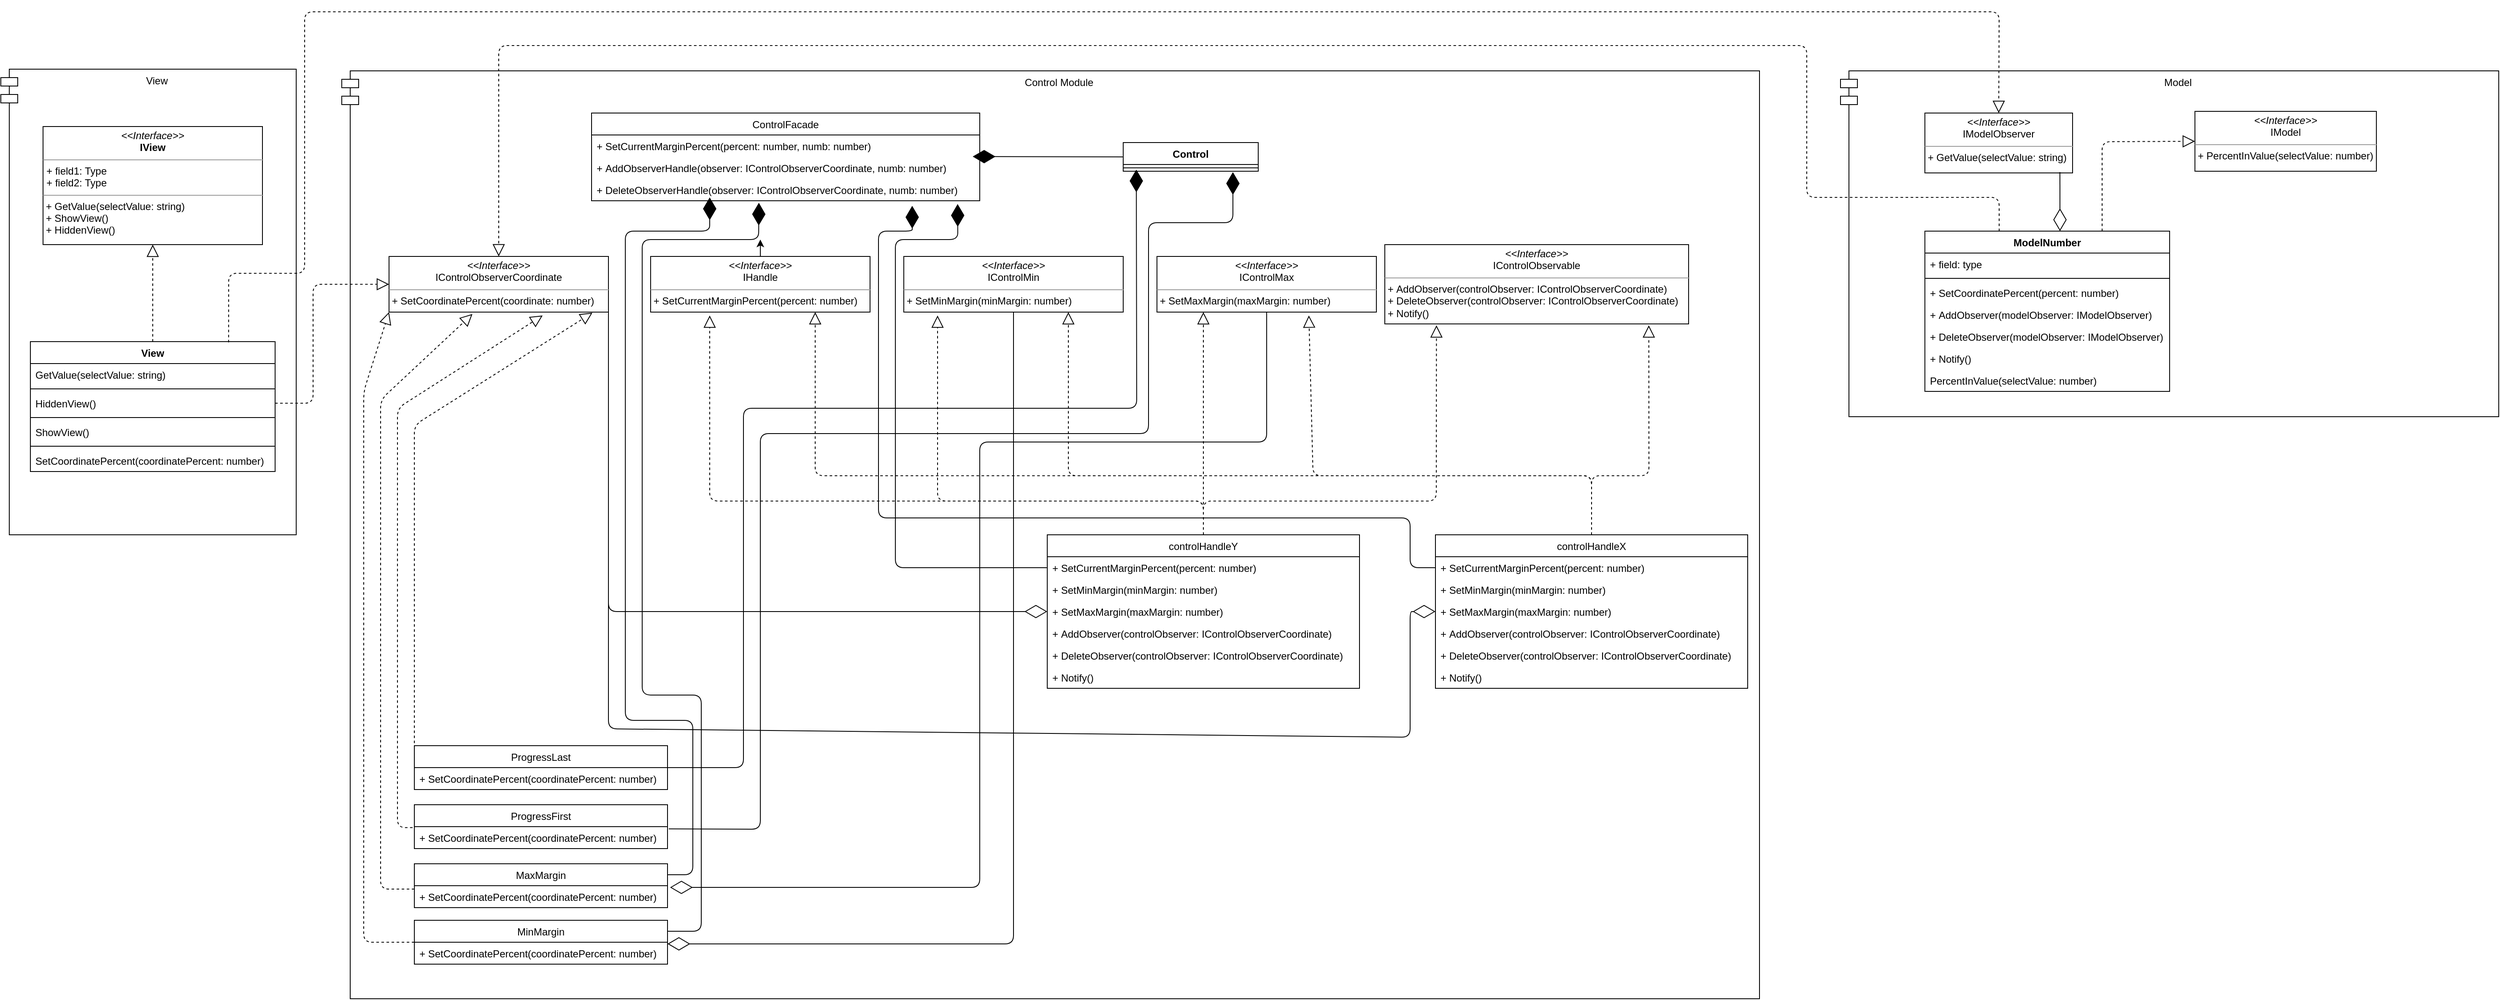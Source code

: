 <mxfile version="13.0.8" type="device"><diagram id="lhhouZWiqOTLHS_BIapj" name="Страница 1"><mxGraphModel dx="3864" dy="2092" grid="1" gridSize="10" guides="1" tooltips="1" connect="1" arrows="1" fold="1" page="1" pageScale="1" pageWidth="827" pageHeight="1169" math="0" shadow="0"><root><mxCell id="0"/><mxCell id="1" parent="0"/><mxCell id="TldYXZxug6qXnggKDje7-164" value="View" style="shape=module;align=left;spacingLeft=20;align=center;verticalAlign=top;" vertex="1" parent="1"><mxGeometry x="10" y="108" width="350" height="552" as="geometry"/></mxCell><mxCell id="TldYXZxug6qXnggKDje7-29" value="&lt;p style=&quot;margin: 0px ; margin-top: 4px ; text-align: center&quot;&gt;&lt;i&gt;&amp;lt;&amp;lt;Interface&amp;gt;&amp;gt;&lt;/i&gt;&lt;br&gt;&lt;b&gt;IView&lt;/b&gt;&lt;/p&gt;&lt;hr size=&quot;1&quot;&gt;&lt;p style=&quot;margin: 0px ; margin-left: 4px&quot;&gt;+ field1: Type&lt;br&gt;+ field2: Type&lt;/p&gt;&lt;hr size=&quot;1&quot;&gt;&lt;p style=&quot;margin: 0px ; margin-left: 4px&quot;&gt;&lt;/p&gt;&amp;nbsp;+ GetValue(selectValue:&amp;nbsp;string)&lt;br&gt;&amp;nbsp;+ ShowView()&lt;br&gt;&amp;nbsp;+ HiddenView()" style="verticalAlign=top;align=left;overflow=fill;fontSize=12;fontFamily=Helvetica;html=1;" vertex="1" parent="1"><mxGeometry x="60" y="176" width="260" height="140" as="geometry"/></mxCell><mxCell id="TldYXZxug6qXnggKDje7-43" value="" style="endArrow=block;dashed=1;endFill=0;endSize=12;html=1;exitX=0.5;exitY=0;exitDx=0;exitDy=0;entryX=0.5;entryY=1;entryDx=0;entryDy=0;" edge="1" parent="1" source="TldYXZxug6qXnggKDje7-3" target="TldYXZxug6qXnggKDje7-29"><mxGeometry width="160" relative="1" as="geometry"><mxPoint x="220" y="220" as="sourcePoint"/><mxPoint x="380" y="220" as="targetPoint"/></mxGeometry></mxCell><mxCell id="TldYXZxug6qXnggKDje7-52" value="Control Module" style="shape=module;align=left;spacingLeft=20;align=center;verticalAlign=top;" vertex="1" parent="1"><mxGeometry x="414" y="110" width="1680" height="1100" as="geometry"/></mxCell><mxCell id="TldYXZxug6qXnggKDje7-62" value="ControlFacade" style="swimlane;fontStyle=0;childLayout=stackLayout;horizontal=1;startSize=26;fillColor=none;horizontalStack=0;resizeParent=1;resizeParentMax=0;resizeLast=0;collapsible=1;marginBottom=0;" vertex="1" parent="1"><mxGeometry x="710" y="160" width="460" height="104" as="geometry"/></mxCell><mxCell id="TldYXZxug6qXnggKDje7-63" value="+ SetCurrentMarginPercent(percent: number, numb: number) " style="text;strokeColor=none;fillColor=none;align=left;verticalAlign=top;spacingLeft=4;spacingRight=4;overflow=hidden;rotatable=0;points=[[0,0.5],[1,0.5]];portConstraint=eastwest;" vertex="1" parent="TldYXZxug6qXnggKDje7-62"><mxGeometry y="26" width="460" height="26" as="geometry"/></mxCell><mxCell id="TldYXZxug6qXnggKDje7-64" value="+ AddObserverHandle(observer: IControlObserverCoordinate, numb: number)" style="text;strokeColor=none;fillColor=none;align=left;verticalAlign=top;spacingLeft=4;spacingRight=4;overflow=hidden;rotatable=0;points=[[0,0.5],[1,0.5]];portConstraint=eastwest;" vertex="1" parent="TldYXZxug6qXnggKDje7-62"><mxGeometry y="52" width="460" height="26" as="geometry"/></mxCell><mxCell id="TldYXZxug6qXnggKDje7-65" value="+ DeleteObserverHandle(observer: IControlObserverCoordinate, numb: number)" style="text;strokeColor=none;fillColor=none;align=left;verticalAlign=top;spacingLeft=4;spacingRight=4;overflow=hidden;rotatable=0;points=[[0,0.5],[1,0.5]];portConstraint=eastwest;" vertex="1" parent="TldYXZxug6qXnggKDje7-62"><mxGeometry y="78" width="460" height="26" as="geometry"/></mxCell><mxCell id="TldYXZxug6qXnggKDje7-99" value="&lt;p style=&quot;margin: 0px ; margin-top: 4px ; text-align: center&quot;&gt;&lt;i&gt;&amp;lt;&amp;lt;Interface&amp;gt;&amp;gt;&lt;/i&gt;&lt;br&gt;&lt;span style=&quot;text-align: left&quot;&gt;IControlObservable&lt;/span&gt;&lt;br&gt;&lt;/p&gt;&lt;hr size=&quot;1&quot;&gt;&lt;p style=&quot;margin: 0px ; margin-left: 4px&quot;&gt;&lt;/p&gt;&amp;nbsp;+&amp;nbsp;AddObserver(controlObserver:&amp;nbsp;IControlObserverCoordinate)&lt;br&gt;&amp;nbsp;+ DeleteObserver(controlObserver:&amp;nbsp;IControlObserverCoordinate)&lt;br&gt;&amp;nbsp;+&amp;nbsp;Notify()" style="verticalAlign=top;align=left;overflow=fill;fontSize=12;fontFamily=Helvetica;html=1;" vertex="1" parent="1"><mxGeometry x="1650" y="316" width="360" height="94" as="geometry"/></mxCell><mxCell id="TldYXZxug6qXnggKDje7-101" value="&lt;p style=&quot;margin: 0px ; margin-top: 4px ; text-align: center&quot;&gt;&lt;i&gt;&amp;lt;&amp;lt;Interface&amp;gt;&amp;gt;&lt;/i&gt;&lt;br&gt;&lt;span style=&quot;text-align: left&quot;&gt;IControlObserverCoordinate&lt;/span&gt;&lt;br&gt;&lt;/p&gt;&lt;hr size=&quot;1&quot;&gt;&lt;p style=&quot;margin: 0px ; margin-left: 4px&quot;&gt;&lt;/p&gt;&amp;nbsp;+ SetCoordinatePercent(coordinate:&amp;nbsp;number)" style="verticalAlign=top;align=left;overflow=fill;fontSize=12;fontFamily=Helvetica;html=1;" vertex="1" parent="1"><mxGeometry x="470" y="330" width="260" height="66" as="geometry"/></mxCell><mxCell id="TldYXZxug6qXnggKDje7-143" style="edgeStyle=orthogonalEdgeStyle;rounded=0;orthogonalLoop=1;jettySize=auto;html=1;" edge="1" parent="1" source="TldYXZxug6qXnggKDje7-105"><mxGeometry relative="1" as="geometry"><mxPoint x="910" y="310" as="targetPoint"/></mxGeometry></mxCell><mxCell id="TldYXZxug6qXnggKDje7-105" value="&lt;p style=&quot;margin: 0px ; margin-top: 4px ; text-align: center&quot;&gt;&lt;i&gt;&amp;lt;&amp;lt;Interface&amp;gt;&amp;gt;&lt;/i&gt;&lt;br&gt;&lt;span style=&quot;text-align: left&quot;&gt;IHandle&lt;/span&gt;&lt;br&gt;&lt;/p&gt;&lt;hr size=&quot;1&quot;&gt;&lt;p style=&quot;margin: 0px ; margin-left: 4px&quot;&gt;&lt;/p&gt;&amp;nbsp;+&amp;nbsp;SetCurrentMarginPercent(percent:&amp;nbsp;number)" style="verticalAlign=top;align=left;overflow=fill;fontSize=12;fontFamily=Helvetica;html=1;" vertex="1" parent="1"><mxGeometry x="780" y="330" width="260" height="66" as="geometry"/></mxCell><mxCell id="TldYXZxug6qXnggKDje7-109" value="&lt;p style=&quot;margin: 0px ; margin-top: 4px ; text-align: center&quot;&gt;&lt;i&gt;&amp;lt;&amp;lt;Interface&amp;gt;&amp;gt;&lt;/i&gt;&lt;br&gt;&lt;span style=&quot;text-align: left&quot;&gt;IControlMin&lt;/span&gt;&lt;br&gt;&lt;/p&gt;&lt;hr size=&quot;1&quot;&gt;&lt;p style=&quot;margin: 0px ; margin-left: 4px&quot;&gt;&lt;/p&gt;&amp;nbsp;+&amp;nbsp;SetMinMargin(minMargin:&amp;nbsp;number)" style="verticalAlign=top;align=left;overflow=fill;fontSize=12;fontFamily=Helvetica;html=1;" vertex="1" parent="1"><mxGeometry x="1080" y="330" width="260" height="66" as="geometry"/></mxCell><mxCell id="TldYXZxug6qXnggKDje7-112" value="&lt;p style=&quot;margin: 0px ; margin-top: 4px ; text-align: center&quot;&gt;&lt;i&gt;&amp;lt;&amp;lt;Interface&amp;gt;&amp;gt;&lt;/i&gt;&lt;br&gt;&lt;span style=&quot;text-align: left&quot;&gt;IControlMax&lt;/span&gt;&lt;br&gt;&lt;/p&gt;&lt;hr size=&quot;1&quot;&gt;&lt;p style=&quot;margin: 0px ; margin-left: 4px&quot;&gt;&lt;/p&gt;&amp;nbsp;+&amp;nbsp;SetMaxMargin(maxMargin:&amp;nbsp;number)" style="verticalAlign=top;align=left;overflow=fill;fontSize=12;fontFamily=Helvetica;html=1;" vertex="1" parent="1"><mxGeometry x="1380" y="330" width="260" height="66" as="geometry"/></mxCell><mxCell id="TldYXZxug6qXnggKDje7-114" value="" style="endArrow=block;dashed=1;endFill=0;endSize=12;html=1;exitX=0.5;exitY=0;exitDx=0;exitDy=0;entryX=0.75;entryY=1;entryDx=0;entryDy=0;" edge="1" parent="1" source="TldYXZxug6qXnggKDje7-67" target="TldYXZxug6qXnggKDje7-105"><mxGeometry width="160" relative="1" as="geometry"><mxPoint x="900" y="680" as="sourcePoint"/><mxPoint x="1060" y="680" as="targetPoint"/><Array as="points"><mxPoint x="1895" y="590"/><mxPoint x="975" y="590"/></Array></mxGeometry></mxCell><mxCell id="TldYXZxug6qXnggKDje7-115" value="" style="endArrow=block;dashed=1;endFill=0;endSize=12;html=1;entryX=0.75;entryY=1;entryDx=0;entryDy=0;exitX=0.5;exitY=0;exitDx=0;exitDy=0;" edge="1" parent="1" source="TldYXZxug6qXnggKDje7-67" target="TldYXZxug6qXnggKDje7-109"><mxGeometry width="160" relative="1" as="geometry"><mxPoint x="820" y="550" as="sourcePoint"/><mxPoint x="910" y="390" as="targetPoint"/><Array as="points"><mxPoint x="1895" y="590"/><mxPoint x="1275" y="590"/></Array></mxGeometry></mxCell><mxCell id="TldYXZxug6qXnggKDje7-116" value="" style="endArrow=block;dashed=1;endFill=0;endSize=12;html=1;exitX=0.5;exitY=0;exitDx=0;exitDy=0;" edge="1" parent="1" source="TldYXZxug6qXnggKDje7-67"><mxGeometry width="160" relative="1" as="geometry"><mxPoint x="830" y="560" as="sourcePoint"/><mxPoint x="1560" y="400" as="targetPoint"/><Array as="points"><mxPoint x="1895" y="590"/><mxPoint x="1565" y="590"/></Array></mxGeometry></mxCell><mxCell id="TldYXZxug6qXnggKDje7-117" value="" style="endArrow=block;dashed=1;endFill=0;endSize=12;html=1;entryX=0.869;entryY=1.017;entryDx=0;entryDy=0;exitX=0.5;exitY=0;exitDx=0;exitDy=0;entryPerimeter=0;" edge="1" parent="1" source="TldYXZxug6qXnggKDje7-67" target="TldYXZxug6qXnggKDje7-99"><mxGeometry width="160" relative="1" as="geometry"><mxPoint x="820" y="550" as="sourcePoint"/><mxPoint x="1170" y="530" as="targetPoint"/><Array as="points"><mxPoint x="1895" y="590"/><mxPoint x="1963" y="590"/></Array></mxGeometry></mxCell><mxCell id="TldYXZxug6qXnggKDje7-119" value="" style="endArrow=block;dashed=1;endFill=0;endSize=12;html=1;exitX=0.5;exitY=0;exitDx=0;exitDy=0;" edge="1" parent="1" source="TldYXZxug6qXnggKDje7-74"><mxGeometry width="160" relative="1" as="geometry"><mxPoint x="1010" y="680" as="sourcePoint"/><mxPoint x="1120" y="400" as="targetPoint"/><Array as="points"><mxPoint x="1435" y="620"/><mxPoint x="1120" y="620"/></Array></mxGeometry></mxCell><mxCell id="TldYXZxug6qXnggKDje7-120" value="" style="endArrow=block;dashed=1;endFill=0;endSize=12;html=1;exitX=0.5;exitY=0;exitDx=0;exitDy=0;" edge="1" parent="1" source="TldYXZxug6qXnggKDje7-74"><mxGeometry width="160" relative="1" as="geometry"><mxPoint x="1010" y="680" as="sourcePoint"/><mxPoint x="850" y="400" as="targetPoint"/><Array as="points"><mxPoint x="1435" y="620"/><mxPoint x="850" y="620"/></Array></mxGeometry></mxCell><mxCell id="TldYXZxug6qXnggKDje7-121" value="" style="endArrow=block;dashed=1;endFill=0;endSize=12;html=1;exitX=0.5;exitY=0;exitDx=0;exitDy=0;" edge="1" parent="1" source="TldYXZxug6qXnggKDje7-74"><mxGeometry width="160" relative="1" as="geometry"><mxPoint x="820" y="790" as="sourcePoint"/><mxPoint x="1435" y="396" as="targetPoint"/></mxGeometry></mxCell><mxCell id="TldYXZxug6qXnggKDje7-122" value="" style="endArrow=block;dashed=1;endFill=0;endSize=12;html=1;exitX=0.5;exitY=0;exitDx=0;exitDy=0;entryX=0.17;entryY=1.017;entryDx=0;entryDy=0;entryPerimeter=0;" edge="1" parent="1" source="TldYXZxug6qXnggKDje7-74" target="TldYXZxug6qXnggKDje7-99"><mxGeometry width="160" relative="1" as="geometry"><mxPoint x="1010" y="680" as="sourcePoint"/><mxPoint x="1720" y="400" as="targetPoint"/><Array as="points"><mxPoint x="1435" y="620"/><mxPoint x="1711" y="620"/></Array></mxGeometry></mxCell><mxCell id="TldYXZxug6qXnggKDje7-123" value="" style="endArrow=block;dashed=1;endFill=0;endSize=12;html=1;entryX=0;entryY=1;entryDx=0;entryDy=0;exitX=0;exitY=0.5;exitDx=0;exitDy=0;" edge="1" parent="1" source="TldYXZxug6qXnggKDje7-82" target="TldYXZxug6qXnggKDje7-101"><mxGeometry width="160" relative="1" as="geometry"><mxPoint x="1010" y="680" as="sourcePoint"/><mxPoint x="1170" y="680" as="targetPoint"/><Array as="points"><mxPoint x="440" y="1143"/><mxPoint x="440" y="490"/></Array></mxGeometry></mxCell><mxCell id="TldYXZxug6qXnggKDje7-124" value="" style="endArrow=block;dashed=1;endFill=0;endSize=12;html=1;entryX=0.38;entryY=1.035;entryDx=0;entryDy=0;entryPerimeter=0;" edge="1" parent="1" target="TldYXZxug6qXnggKDje7-101"><mxGeometry width="160" relative="1" as="geometry"><mxPoint x="500" y="1080" as="sourcePoint"/><mxPoint x="1170" y="680" as="targetPoint"/><Array as="points"><mxPoint x="500" y="1080"/><mxPoint x="460" y="1080"/><mxPoint x="460" y="500"/></Array></mxGeometry></mxCell><mxCell id="TldYXZxug6qXnggKDje7-125" value="" style="endArrow=block;dashed=1;endFill=0;endSize=12;html=1;exitX=-0.007;exitY=0.045;exitDx=0;exitDy=0;exitPerimeter=0;" edge="1" parent="1" source="TldYXZxug6qXnggKDje7-91"><mxGeometry width="160" relative="1" as="geometry"><mxPoint x="1010" y="680" as="sourcePoint"/><mxPoint x="652" y="400" as="targetPoint"/><Array as="points"><mxPoint x="480" y="1007"/><mxPoint x="480" y="510"/></Array></mxGeometry></mxCell><mxCell id="TldYXZxug6qXnggKDje7-126" value="" style="endArrow=block;dashed=1;endFill=0;endSize=12;html=1;exitX=0;exitY=0.5;exitDx=0;exitDy=0;entryX=0.927;entryY=1.012;entryDx=0;entryDy=0;entryPerimeter=0;" edge="1" parent="1" source="TldYXZxug6qXnggKDje7-95" target="TldYXZxug6qXnggKDje7-101"><mxGeometry width="160" relative="1" as="geometry"><mxPoint x="1010" y="870" as="sourcePoint"/><mxPoint x="1170" y="870" as="targetPoint"/><Array as="points"><mxPoint x="500" y="940"/><mxPoint x="500" y="530"/></Array></mxGeometry></mxCell><mxCell id="TldYXZxug6qXnggKDje7-67" value="controlHandleX" style="swimlane;fontStyle=0;childLayout=stackLayout;horizontal=1;startSize=26;fillColor=none;horizontalStack=0;resizeParent=1;resizeParentMax=0;resizeLast=0;collapsible=1;marginBottom=0;" vertex="1" parent="1"><mxGeometry x="1710" y="660" width="370" height="182" as="geometry"/></mxCell><mxCell id="TldYXZxug6qXnggKDje7-68" value="+ SetCurrentMarginPercent(percent: number)" style="text;strokeColor=none;fillColor=none;align=left;verticalAlign=top;spacingLeft=4;spacingRight=4;overflow=hidden;rotatable=0;points=[[0,0.5],[1,0.5]];portConstraint=eastwest;" vertex="1" parent="TldYXZxug6qXnggKDje7-67"><mxGeometry y="26" width="370" height="26" as="geometry"/></mxCell><mxCell id="TldYXZxug6qXnggKDje7-69" value="+ SetMinMargin(minMargin: number)" style="text;strokeColor=none;fillColor=none;align=left;verticalAlign=top;spacingLeft=4;spacingRight=4;overflow=hidden;rotatable=0;points=[[0,0.5],[1,0.5]];portConstraint=eastwest;" vertex="1" parent="TldYXZxug6qXnggKDje7-67"><mxGeometry y="52" width="370" height="26" as="geometry"/></mxCell><mxCell id="TldYXZxug6qXnggKDje7-70" value="+ SetMaxMargin(maxMargin: number)" style="text;strokeColor=none;fillColor=none;align=left;verticalAlign=top;spacingLeft=4;spacingRight=4;overflow=hidden;rotatable=0;points=[[0,0.5],[1,0.5]];portConstraint=eastwest;" vertex="1" parent="TldYXZxug6qXnggKDje7-67"><mxGeometry y="78" width="370" height="26" as="geometry"/></mxCell><mxCell id="TldYXZxug6qXnggKDje7-71" value="+ AddObserver(controlObserver: IControlObserverCoordinate)" style="text;strokeColor=none;fillColor=none;align=left;verticalAlign=top;spacingLeft=4;spacingRight=4;overflow=hidden;rotatable=0;points=[[0,0.5],[1,0.5]];portConstraint=eastwest;" vertex="1" parent="TldYXZxug6qXnggKDje7-67"><mxGeometry y="104" width="370" height="26" as="geometry"/></mxCell><mxCell id="TldYXZxug6qXnggKDje7-72" value="+ DeleteObserver(controlObserver: IControlObserverCoordinate)" style="text;strokeColor=none;fillColor=none;align=left;verticalAlign=top;spacingLeft=4;spacingRight=4;overflow=hidden;rotatable=0;points=[[0,0.5],[1,0.5]];portConstraint=eastwest;" vertex="1" parent="TldYXZxug6qXnggKDje7-67"><mxGeometry y="130" width="370" height="26" as="geometry"/></mxCell><mxCell id="TldYXZxug6qXnggKDje7-73" value="+ Notify()" style="text;strokeColor=none;fillColor=none;align=left;verticalAlign=top;spacingLeft=4;spacingRight=4;overflow=hidden;rotatable=0;points=[[0,0.5],[1,0.5]];portConstraint=eastwest;" vertex="1" parent="TldYXZxug6qXnggKDje7-67"><mxGeometry y="156" width="370" height="26" as="geometry"/></mxCell><mxCell id="TldYXZxug6qXnggKDje7-74" value="controlHandleY" style="swimlane;fontStyle=0;childLayout=stackLayout;horizontal=1;startSize=26;fillColor=none;horizontalStack=0;resizeParent=1;resizeParentMax=0;resizeLast=0;collapsible=1;marginBottom=0;" vertex="1" parent="1"><mxGeometry x="1250" y="660" width="370" height="182" as="geometry"/></mxCell><mxCell id="TldYXZxug6qXnggKDje7-75" value="+ SetCurrentMarginPercent(percent: number)" style="text;strokeColor=none;fillColor=none;align=left;verticalAlign=top;spacingLeft=4;spacingRight=4;overflow=hidden;rotatable=0;points=[[0,0.5],[1,0.5]];portConstraint=eastwest;" vertex="1" parent="TldYXZxug6qXnggKDje7-74"><mxGeometry y="26" width="370" height="26" as="geometry"/></mxCell><mxCell id="TldYXZxug6qXnggKDje7-76" value="+ SetMinMargin(minMargin: number)" style="text;strokeColor=none;fillColor=none;align=left;verticalAlign=top;spacingLeft=4;spacingRight=4;overflow=hidden;rotatable=0;points=[[0,0.5],[1,0.5]];portConstraint=eastwest;" vertex="1" parent="TldYXZxug6qXnggKDje7-74"><mxGeometry y="52" width="370" height="26" as="geometry"/></mxCell><mxCell id="TldYXZxug6qXnggKDje7-77" value="+ SetMaxMargin(maxMargin: number)" style="text;strokeColor=none;fillColor=none;align=left;verticalAlign=top;spacingLeft=4;spacingRight=4;overflow=hidden;rotatable=0;points=[[0,0.5],[1,0.5]];portConstraint=eastwest;" vertex="1" parent="TldYXZxug6qXnggKDje7-74"><mxGeometry y="78" width="370" height="26" as="geometry"/></mxCell><mxCell id="TldYXZxug6qXnggKDje7-78" value="+ AddObserver(controlObserver: IControlObserverCoordinate)" style="text;strokeColor=none;fillColor=none;align=left;verticalAlign=top;spacingLeft=4;spacingRight=4;overflow=hidden;rotatable=0;points=[[0,0.5],[1,0.5]];portConstraint=eastwest;" vertex="1" parent="TldYXZxug6qXnggKDje7-74"><mxGeometry y="104" width="370" height="26" as="geometry"/></mxCell><mxCell id="TldYXZxug6qXnggKDje7-79" value="+ DeleteObserver(controlObserver: IControlObserverCoordinate)" style="text;strokeColor=none;fillColor=none;align=left;verticalAlign=top;spacingLeft=4;spacingRight=4;overflow=hidden;rotatable=0;points=[[0,0.5],[1,0.5]];portConstraint=eastwest;" vertex="1" parent="TldYXZxug6qXnggKDje7-74"><mxGeometry y="130" width="370" height="26" as="geometry"/></mxCell><mxCell id="TldYXZxug6qXnggKDje7-80" value="+ Notify()" style="text;strokeColor=none;fillColor=none;align=left;verticalAlign=top;spacingLeft=4;spacingRight=4;overflow=hidden;rotatable=0;points=[[0,0.5],[1,0.5]];portConstraint=eastwest;" vertex="1" parent="TldYXZxug6qXnggKDje7-74"><mxGeometry y="156" width="370" height="26" as="geometry"/></mxCell><mxCell id="TldYXZxug6qXnggKDje7-57" value="Control" style="swimlane;fontStyle=1;align=center;verticalAlign=top;childLayout=stackLayout;horizontal=1;startSize=26;horizontalStack=0;resizeParent=1;resizeParentMax=0;resizeLast=0;collapsible=1;marginBottom=0;" vertex="1" parent="1"><mxGeometry x="1340" y="195" width="160" height="34" as="geometry"><mxRectangle x="500" y="530" width="80" height="26" as="alternateBounds"/></mxGeometry></mxCell><mxCell id="TldYXZxug6qXnggKDje7-59" value="" style="line;strokeWidth=1;fillColor=none;align=left;verticalAlign=middle;spacingTop=-1;spacingLeft=3;spacingRight=3;rotatable=0;labelPosition=right;points=[];portConstraint=eastwest;" vertex="1" parent="TldYXZxug6qXnggKDje7-57"><mxGeometry y="26" width="160" height="8" as="geometry"/></mxCell><mxCell id="TldYXZxug6qXnggKDje7-94" value="ProgressLast" style="swimlane;fontStyle=0;childLayout=stackLayout;horizontal=1;startSize=26;fillColor=none;horizontalStack=0;resizeParent=1;resizeParentMax=0;resizeLast=0;collapsible=1;marginBottom=0;" vertex="1" parent="1"><mxGeometry x="500" y="910" width="300" height="52" as="geometry"/></mxCell><mxCell id="TldYXZxug6qXnggKDje7-95" value="+ SetCoordinatePercent(coordinatePercent: number)" style="text;strokeColor=none;fillColor=none;align=left;verticalAlign=top;spacingLeft=4;spacingRight=4;overflow=hidden;rotatable=0;points=[[0,0.5],[1,0.5]];portConstraint=eastwest;" vertex="1" parent="TldYXZxug6qXnggKDje7-94"><mxGeometry y="26" width="300" height="26" as="geometry"/></mxCell><mxCell id="TldYXZxug6qXnggKDje7-90" value="ProgressFirst" style="swimlane;fontStyle=0;childLayout=stackLayout;horizontal=1;startSize=26;fillColor=none;horizontalStack=0;resizeParent=1;resizeParentMax=0;resizeLast=0;collapsible=1;marginBottom=0;" vertex="1" parent="1"><mxGeometry x="500" y="980" width="300" height="52" as="geometry"/></mxCell><mxCell id="TldYXZxug6qXnggKDje7-91" value="+ SetCoordinatePercent(coordinatePercent: number)" style="text;strokeColor=none;fillColor=none;align=left;verticalAlign=top;spacingLeft=4;spacingRight=4;overflow=hidden;rotatable=0;points=[[0,0.5],[1,0.5]];portConstraint=eastwest;" vertex="1" parent="TldYXZxug6qXnggKDje7-90"><mxGeometry y="26" width="300" height="26" as="geometry"/></mxCell><mxCell id="TldYXZxug6qXnggKDje7-87" value="MaxMargin" style="swimlane;fontStyle=0;childLayout=stackLayout;horizontal=1;startSize=26;fillColor=none;horizontalStack=0;resizeParent=1;resizeParentMax=0;resizeLast=0;collapsible=1;marginBottom=0;" vertex="1" parent="1"><mxGeometry x="500" y="1050" width="300" height="52" as="geometry"/></mxCell><mxCell id="TldYXZxug6qXnggKDje7-88" value="+ SetCoordinatePercent(coordinatePercent: number)" style="text;strokeColor=none;fillColor=none;align=left;verticalAlign=top;spacingLeft=4;spacingRight=4;overflow=hidden;rotatable=0;points=[[0,0.5],[1,0.5]];portConstraint=eastwest;" vertex="1" parent="TldYXZxug6qXnggKDje7-87"><mxGeometry y="26" width="300" height="26" as="geometry"/></mxCell><mxCell id="TldYXZxug6qXnggKDje7-3" value="View" style="swimlane;fontStyle=1;align=center;verticalAlign=top;childLayout=stackLayout;horizontal=1;startSize=26;horizontalStack=0;resizeParent=1;resizeParentMax=0;resizeLast=0;collapsible=1;marginBottom=0;" vertex="1" parent="1"><mxGeometry x="45" y="431" width="290" height="154" as="geometry"><mxRectangle x="85" y="160" width="100" height="26" as="alternateBounds"/></mxGeometry></mxCell><mxCell id="TldYXZxug6qXnggKDje7-6" value="GetValue(selectValue: string)" style="text;strokeColor=none;fillColor=none;align=left;verticalAlign=top;spacingLeft=4;spacingRight=4;overflow=hidden;rotatable=0;points=[[0,0.5],[1,0.5]];portConstraint=eastwest;" vertex="1" parent="TldYXZxug6qXnggKDje7-3"><mxGeometry y="26" width="290" height="26" as="geometry"/></mxCell><mxCell id="TldYXZxug6qXnggKDje7-17" value="" style="line;strokeWidth=1;fillColor=none;align=left;verticalAlign=middle;spacingTop=-1;spacingLeft=3;spacingRight=3;rotatable=0;labelPosition=right;points=[];portConstraint=eastwest;" vertex="1" parent="TldYXZxug6qXnggKDje7-3"><mxGeometry y="52" width="290" height="8" as="geometry"/></mxCell><mxCell id="TldYXZxug6qXnggKDje7-10" value="HiddenView()" style="text;strokeColor=none;fillColor=none;align=left;verticalAlign=top;spacingLeft=4;spacingRight=4;overflow=hidden;rotatable=0;points=[[0,0.5],[1,0.5]];portConstraint=eastwest;" vertex="1" parent="TldYXZxug6qXnggKDje7-3"><mxGeometry y="60" width="290" height="26" as="geometry"/></mxCell><mxCell id="TldYXZxug6qXnggKDje7-14" value="" style="line;strokeWidth=1;fillColor=none;align=left;verticalAlign=middle;spacingTop=-1;spacingLeft=3;spacingRight=3;rotatable=0;labelPosition=right;points=[];portConstraint=eastwest;" vertex="1" parent="TldYXZxug6qXnggKDje7-3"><mxGeometry y="86" width="290" height="8" as="geometry"/></mxCell><mxCell id="TldYXZxug6qXnggKDje7-11" value="ShowView()" style="text;strokeColor=none;fillColor=none;align=left;verticalAlign=top;spacingLeft=4;spacingRight=4;overflow=hidden;rotatable=0;points=[[0,0.5],[1,0.5]];portConstraint=eastwest;" vertex="1" parent="TldYXZxug6qXnggKDje7-3"><mxGeometry y="94" width="290" height="26" as="geometry"/></mxCell><mxCell id="TldYXZxug6qXnggKDje7-13" value="" style="line;strokeWidth=1;fillColor=none;align=left;verticalAlign=middle;spacingTop=-1;spacingLeft=3;spacingRight=3;rotatable=0;labelPosition=right;points=[];portConstraint=eastwest;" vertex="1" parent="TldYXZxug6qXnggKDje7-3"><mxGeometry y="120" width="290" height="8" as="geometry"/></mxCell><mxCell id="TldYXZxug6qXnggKDje7-12" value="SetCoordinatePercent(coordinatePercent: number)" style="text;strokeColor=none;fillColor=none;align=left;verticalAlign=top;spacingLeft=4;spacingRight=4;overflow=hidden;rotatable=0;points=[[0,0.5],[1,0.5]];portConstraint=eastwest;" vertex="1" parent="TldYXZxug6qXnggKDje7-3"><mxGeometry y="128" width="290" height="26" as="geometry"/></mxCell><mxCell id="TldYXZxug6qXnggKDje7-82" value="MinMargin" style="swimlane;fontStyle=0;childLayout=stackLayout;horizontal=1;startSize=26;fillColor=none;horizontalStack=0;resizeParent=1;resizeParentMax=0;resizeLast=0;collapsible=1;marginBottom=0;" vertex="1" parent="1"><mxGeometry x="500" y="1117" width="300" height="52" as="geometry"/></mxCell><mxCell id="TldYXZxug6qXnggKDje7-83" value="+ SetCoordinatePercent(coordinatePercent: number)" style="text;strokeColor=none;fillColor=none;align=left;verticalAlign=top;spacingLeft=4;spacingRight=4;overflow=hidden;rotatable=0;points=[[0,0.5],[1,0.5]];portConstraint=eastwest;" vertex="1" parent="TldYXZxug6qXnggKDje7-82"><mxGeometry y="26" width="300" height="26" as="geometry"/></mxCell><mxCell id="TldYXZxug6qXnggKDje7-133" value="" style="endArrow=diamondThin;endFill=0;endSize=24;html=1;exitX=1;exitY=1;exitDx=0;exitDy=0;entryX=0;entryY=0.5;entryDx=0;entryDy=0;" edge="1" parent="1" source="TldYXZxug6qXnggKDje7-101" target="TldYXZxug6qXnggKDje7-77"><mxGeometry width="160" relative="1" as="geometry"><mxPoint x="780" y="720" as="sourcePoint"/><mxPoint x="940" y="720" as="targetPoint"/><Array as="points"><mxPoint x="730" y="751"/></Array></mxGeometry></mxCell><mxCell id="TldYXZxug6qXnggKDje7-134" value="" style="endArrow=diamondThin;endFill=0;endSize=24;html=1;exitX=1;exitY=1;exitDx=0;exitDy=0;entryX=0;entryY=0.5;entryDx=0;entryDy=0;" edge="1" parent="1" source="TldYXZxug6qXnggKDje7-101" target="TldYXZxug6qXnggKDje7-70"><mxGeometry width="160" relative="1" as="geometry"><mxPoint x="1120" y="720" as="sourcePoint"/><mxPoint x="1280" y="720" as="targetPoint"/><Array as="points"><mxPoint x="730" y="890"/><mxPoint x="1680" y="900"/><mxPoint x="1680" y="751"/></Array></mxGeometry></mxCell><mxCell id="TldYXZxug6qXnggKDje7-135" value="" style="endArrow=diamondThin;endFill=0;endSize=24;html=1;exitX=0.5;exitY=1;exitDx=0;exitDy=0;entryX=1;entryY=0.075;entryDx=0;entryDy=0;entryPerimeter=0;" edge="1" parent="1" source="TldYXZxug6qXnggKDje7-109" target="TldYXZxug6qXnggKDje7-83"><mxGeometry width="160" relative="1" as="geometry"><mxPoint x="1260" y="720" as="sourcePoint"/><mxPoint x="1250" y="750" as="targetPoint"/><Array as="points"><mxPoint x="1210" y="1145"/></Array></mxGeometry></mxCell><mxCell id="TldYXZxug6qXnggKDje7-136" value="" style="endArrow=diamondThin;endFill=0;endSize=24;html=1;exitX=0.5;exitY=1;exitDx=0;exitDy=0;" edge="1" parent="1" source="TldYXZxug6qXnggKDje7-112"><mxGeometry width="160" relative="1" as="geometry"><mxPoint x="840" y="430" as="sourcePoint"/><mxPoint x="803" y="1078" as="targetPoint"/><Array as="points"><mxPoint x="1510" y="550"/><mxPoint x="1170" y="550"/><mxPoint x="1170" y="1078"/></Array></mxGeometry></mxCell><mxCell id="TldYXZxug6qXnggKDje7-137" value="" style="endArrow=diamondThin;endFill=1;endSize=24;html=1;entryX=0.097;entryY=0.748;entryDx=0;entryDy=0;entryPerimeter=0;exitX=1;exitY=0.5;exitDx=0;exitDy=0;" edge="1" parent="1" source="TldYXZxug6qXnggKDje7-94" target="TldYXZxug6qXnggKDje7-59"><mxGeometry width="160" relative="1" as="geometry"><mxPoint x="770" y="750" as="sourcePoint"/><mxPoint x="1060" y="490" as="targetPoint"/><Array as="points"><mxPoint x="890" y="936"/><mxPoint x="890" y="510"/><mxPoint x="1356" y="510"/></Array></mxGeometry></mxCell><mxCell id="TldYXZxug6qXnggKDje7-138" value="" style="endArrow=diamondThin;endFill=1;endSize=24;html=1;exitX=1.005;exitY=0.102;exitDx=0;exitDy=0;exitPerimeter=0;" edge="1" parent="1" source="TldYXZxug6qXnggKDje7-91"><mxGeometry width="160" relative="1" as="geometry"><mxPoint x="900" y="790" as="sourcePoint"/><mxPoint x="1470" y="230" as="targetPoint"/><Array as="points"><mxPoint x="910" y="1009"/><mxPoint x="910" y="540"/><mxPoint x="1370" y="540"/><mxPoint x="1370" y="290"/><mxPoint x="1470" y="290"/></Array></mxGeometry></mxCell><mxCell id="TldYXZxug6qXnggKDje7-139" value="" style="endArrow=diamondThin;endFill=1;endSize=24;html=1;exitX=0;exitY=0.5;exitDx=0;exitDy=0;entryX=0.982;entryY=0.985;entryDx=0;entryDy=0;entryPerimeter=0;" edge="1" parent="1" source="TldYXZxug6qXnggKDje7-57" target="TldYXZxug6qXnggKDje7-63"><mxGeometry width="160" relative="1" as="geometry"><mxPoint x="880" y="340" as="sourcePoint"/><mxPoint x="1170" y="215" as="targetPoint"/></mxGeometry></mxCell><mxCell id="TldYXZxug6qXnggKDje7-140" value="" style="endArrow=diamondThin;endFill=1;endSize=24;html=1;entryX=0.943;entryY=1.15;entryDx=0;entryDy=0;entryPerimeter=0;exitX=0;exitY=0.5;exitDx=0;exitDy=0;" edge="1" parent="1" source="TldYXZxug6qXnggKDje7-75" target="TldYXZxug6qXnggKDje7-65"><mxGeometry width="160" relative="1" as="geometry"><mxPoint x="880" y="340" as="sourcePoint"/><mxPoint x="1040" y="340" as="targetPoint"/><Array as="points"><mxPoint x="1070" y="699"/><mxPoint x="1070" y="310"/><mxPoint x="1144" y="310"/></Array></mxGeometry></mxCell><mxCell id="TldYXZxug6qXnggKDje7-141" value="" style="endArrow=diamondThin;endFill=1;endSize=24;html=1;exitX=0;exitY=0.5;exitDx=0;exitDy=0;entryX=0.826;entryY=1.231;entryDx=0;entryDy=0;entryPerimeter=0;" edge="1" parent="1" source="TldYXZxug6qXnggKDje7-68" target="TldYXZxug6qXnggKDje7-65"><mxGeometry width="160" relative="1" as="geometry"><mxPoint x="1310" y="790" as="sourcePoint"/><mxPoint x="1470" y="790" as="targetPoint"/><Array as="points"><mxPoint x="1680" y="699"/><mxPoint x="1680" y="640"/><mxPoint x="1050" y="640"/><mxPoint x="1050" y="300"/><mxPoint x="1090" y="300"/></Array></mxGeometry></mxCell><mxCell id="TldYXZxug6qXnggKDje7-142" value="" style="endArrow=diamondThin;endFill=1;endSize=24;html=1;exitX=1;exitY=0.25;exitDx=0;exitDy=0;entryX=0.431;entryY=1.093;entryDx=0;entryDy=0;entryPerimeter=0;" edge="1" parent="1" source="TldYXZxug6qXnggKDje7-82" target="TldYXZxug6qXnggKDje7-65"><mxGeometry width="160" relative="1" as="geometry"><mxPoint x="950" y="930" as="sourcePoint"/><mxPoint x="1110" y="930" as="targetPoint"/><Array as="points"><mxPoint x="840" y="1130"/><mxPoint x="840" y="850"/><mxPoint x="770" y="850"/><mxPoint x="770" y="310"/><mxPoint x="908" y="310"/></Array></mxGeometry></mxCell><mxCell id="TldYXZxug6qXnggKDje7-144" value="" style="endArrow=diamondThin;endFill=1;endSize=24;html=1;exitX=1;exitY=0.25;exitDx=0;exitDy=0;" edge="1" parent="1" source="TldYXZxug6qXnggKDje7-87"><mxGeometry width="160" relative="1" as="geometry"><mxPoint x="950" y="790" as="sourcePoint"/><mxPoint x="850" y="260" as="targetPoint"/><Array as="points"><mxPoint x="830" y="1063"/><mxPoint x="830" y="880"/><mxPoint x="750" y="880"/><mxPoint x="750" y="300"/><mxPoint x="850" y="300"/></Array></mxGeometry></mxCell><mxCell id="TldYXZxug6qXnggKDje7-145" value="" style="endArrow=block;dashed=1;endFill=0;endSize=12;html=1;exitX=1;exitY=0.5;exitDx=0;exitDy=0;entryX=0;entryY=0.5;entryDx=0;entryDy=0;" edge="1" parent="1" source="TldYXZxug6qXnggKDje7-10" target="TldYXZxug6qXnggKDje7-101"><mxGeometry width="160" relative="1" as="geometry"><mxPoint x="540" y="340" as="sourcePoint"/><mxPoint x="700" y="340" as="targetPoint"/><Array as="points"><mxPoint x="380" y="504"/><mxPoint x="380" y="363"/></Array></mxGeometry></mxCell><mxCell id="TldYXZxug6qXnggKDje7-146" value="Model" style="shape=module;align=left;spacingLeft=20;align=center;verticalAlign=top;" vertex="1" parent="1"><mxGeometry x="2190" y="110" width="780" height="410" as="geometry"/></mxCell><mxCell id="TldYXZxug6qXnggKDje7-155" value="&lt;p style=&quot;margin: 0px ; margin-top: 4px ; text-align: center&quot;&gt;&lt;i&gt;&amp;lt;&amp;lt;Interface&amp;gt;&amp;gt;&lt;/i&gt;&lt;br&gt;&lt;span style=&quot;text-align: left&quot;&gt;IModelObserver&lt;/span&gt;&lt;br&gt;&lt;/p&gt;&lt;hr size=&quot;1&quot;&gt;&lt;p style=&quot;margin: 0px ; margin-left: 4px&quot;&gt;&lt;/p&gt;&amp;nbsp;+ GetValue(selectValue:&amp;nbsp;string)" style="verticalAlign=top;align=left;overflow=fill;fontSize=12;fontFamily=Helvetica;html=1;" vertex="1" parent="1"><mxGeometry x="2290" y="160" width="175" height="71" as="geometry"/></mxCell><mxCell id="TldYXZxug6qXnggKDje7-158" value="&lt;p style=&quot;margin: 0px ; margin-top: 4px ; text-align: center&quot;&gt;&lt;i&gt;&amp;lt;&amp;lt;Interface&amp;gt;&amp;gt;&lt;/i&gt;&lt;br&gt;&lt;span style=&quot;text-align: left&quot;&gt;IModel&lt;/span&gt;&lt;br&gt;&lt;/p&gt;&lt;hr size=&quot;1&quot;&gt;&lt;p style=&quot;margin: 0px ; margin-left: 4px&quot;&gt;&lt;/p&gt;&amp;nbsp;+ PercentInValue(selectValue:&amp;nbsp;number)" style="verticalAlign=top;align=left;overflow=fill;fontSize=12;fontFamily=Helvetica;html=1;" vertex="1" parent="1"><mxGeometry x="2610" y="158" width="215" height="71" as="geometry"/></mxCell><mxCell id="TldYXZxug6qXnggKDje7-147" value="ModelNumber" style="swimlane;fontStyle=1;align=center;verticalAlign=top;childLayout=stackLayout;horizontal=1;startSize=26;horizontalStack=0;resizeParent=1;resizeParentMax=0;resizeLast=0;collapsible=1;marginBottom=0;" vertex="1" parent="1"><mxGeometry x="2290" y="300" width="290" height="190" as="geometry"/></mxCell><mxCell id="TldYXZxug6qXnggKDje7-148" value="+ field: type" style="text;strokeColor=none;fillColor=none;align=left;verticalAlign=top;spacingLeft=4;spacingRight=4;overflow=hidden;rotatable=0;points=[[0,0.5],[1,0.5]];portConstraint=eastwest;" vertex="1" parent="TldYXZxug6qXnggKDje7-147"><mxGeometry y="26" width="290" height="26" as="geometry"/></mxCell><mxCell id="TldYXZxug6qXnggKDje7-149" value="" style="line;strokeWidth=1;fillColor=none;align=left;verticalAlign=middle;spacingTop=-1;spacingLeft=3;spacingRight=3;rotatable=0;labelPosition=right;points=[];portConstraint=eastwest;" vertex="1" parent="TldYXZxug6qXnggKDje7-147"><mxGeometry y="52" width="290" height="8" as="geometry"/></mxCell><mxCell id="TldYXZxug6qXnggKDje7-150" value="+ SetCoordinatePercent(percent: number)" style="text;strokeColor=none;fillColor=none;align=left;verticalAlign=top;spacingLeft=4;spacingRight=4;overflow=hidden;rotatable=0;points=[[0,0.5],[1,0.5]];portConstraint=eastwest;" vertex="1" parent="TldYXZxug6qXnggKDje7-147"><mxGeometry y="60" width="290" height="26" as="geometry"/></mxCell><mxCell id="TldYXZxug6qXnggKDje7-151" value="+ AddObserver(modelObserver: IModelObserver)" style="text;strokeColor=none;fillColor=none;align=left;verticalAlign=top;spacingLeft=4;spacingRight=4;overflow=hidden;rotatable=0;points=[[0,0.5],[1,0.5]];portConstraint=eastwest;" vertex="1" parent="TldYXZxug6qXnggKDje7-147"><mxGeometry y="86" width="290" height="26" as="geometry"/></mxCell><mxCell id="TldYXZxug6qXnggKDje7-152" value="+ DeleteObserver(modelObserver: IModelObserver)" style="text;strokeColor=none;fillColor=none;align=left;verticalAlign=top;spacingLeft=4;spacingRight=4;overflow=hidden;rotatable=0;points=[[0,0.5],[1,0.5]];portConstraint=eastwest;" vertex="1" parent="TldYXZxug6qXnggKDje7-147"><mxGeometry y="112" width="290" height="26" as="geometry"/></mxCell><mxCell id="TldYXZxug6qXnggKDje7-153" value="+ Notify()" style="text;strokeColor=none;fillColor=none;align=left;verticalAlign=top;spacingLeft=4;spacingRight=4;overflow=hidden;rotatable=0;points=[[0,0.5],[1,0.5]];portConstraint=eastwest;" vertex="1" parent="TldYXZxug6qXnggKDje7-147"><mxGeometry y="138" width="290" height="26" as="geometry"/></mxCell><mxCell id="TldYXZxug6qXnggKDje7-157" value="PercentInValue(selectValue: number)" style="text;strokeColor=none;fillColor=none;align=left;verticalAlign=top;spacingLeft=4;spacingRight=4;overflow=hidden;rotatable=0;points=[[0,0.5],[1,0.5]];portConstraint=eastwest;" vertex="1" parent="TldYXZxug6qXnggKDje7-147"><mxGeometry y="164" width="290" height="26" as="geometry"/></mxCell><mxCell id="TldYXZxug6qXnggKDje7-160" value="" style="endArrow=block;dashed=1;endFill=0;endSize=12;html=1;entryX=0.5;entryY=0;entryDx=0;entryDy=0;" edge="1" parent="1" target="TldYXZxug6qXnggKDje7-101"><mxGeometry width="160" relative="1" as="geometry"><mxPoint x="2378" y="300" as="sourcePoint"/><mxPoint x="2580" y="390" as="targetPoint"/><Array as="points"><mxPoint x="2378" y="260"/><mxPoint x="2150" y="260"/><mxPoint x="2150" y="80"/><mxPoint x="600" y="80"/></Array></mxGeometry></mxCell><mxCell id="TldYXZxug6qXnggKDje7-161" value="" style="endArrow=block;dashed=1;endFill=0;endSize=12;html=1;entryX=0;entryY=0.5;entryDx=0;entryDy=0;" edge="1" parent="1" target="TldYXZxug6qXnggKDje7-158"><mxGeometry width="160" relative="1" as="geometry"><mxPoint x="2500" y="300" as="sourcePoint"/><mxPoint x="2580" y="390" as="targetPoint"/><Array as="points"><mxPoint x="2500" y="194"/></Array></mxGeometry></mxCell><mxCell id="TldYXZxug6qXnggKDje7-162" value="" style="endArrow=diamondThin;endFill=0;endSize=24;html=1;entryX=0.552;entryY=0;entryDx=0;entryDy=0;entryPerimeter=0;" edge="1" parent="1" target="TldYXZxug6qXnggKDje7-147"><mxGeometry width="160" relative="1" as="geometry"><mxPoint x="2450" y="230" as="sourcePoint"/><mxPoint x="2230" y="390" as="targetPoint"/></mxGeometry></mxCell><mxCell id="TldYXZxug6qXnggKDje7-163" value="" style="endArrow=block;dashed=1;endFill=0;endSize=12;html=1;entryX=0.5;entryY=0;entryDx=0;entryDy=0;exitX=0.81;exitY=0.006;exitDx=0;exitDy=0;exitPerimeter=0;" edge="1" parent="1" source="TldYXZxug6qXnggKDje7-3" target="TldYXZxug6qXnggKDje7-155"><mxGeometry width="160" relative="1" as="geometry"><mxPoint x="290" y="345" as="sourcePoint"/><mxPoint x="2230" y="390" as="targetPoint"/><Array as="points"><mxPoint x="280" y="350"/><mxPoint x="370" y="350"/><mxPoint x="370" y="40"/><mxPoint x="2378" y="40"/></Array></mxGeometry></mxCell></root></mxGraphModel></diagram></mxfile>